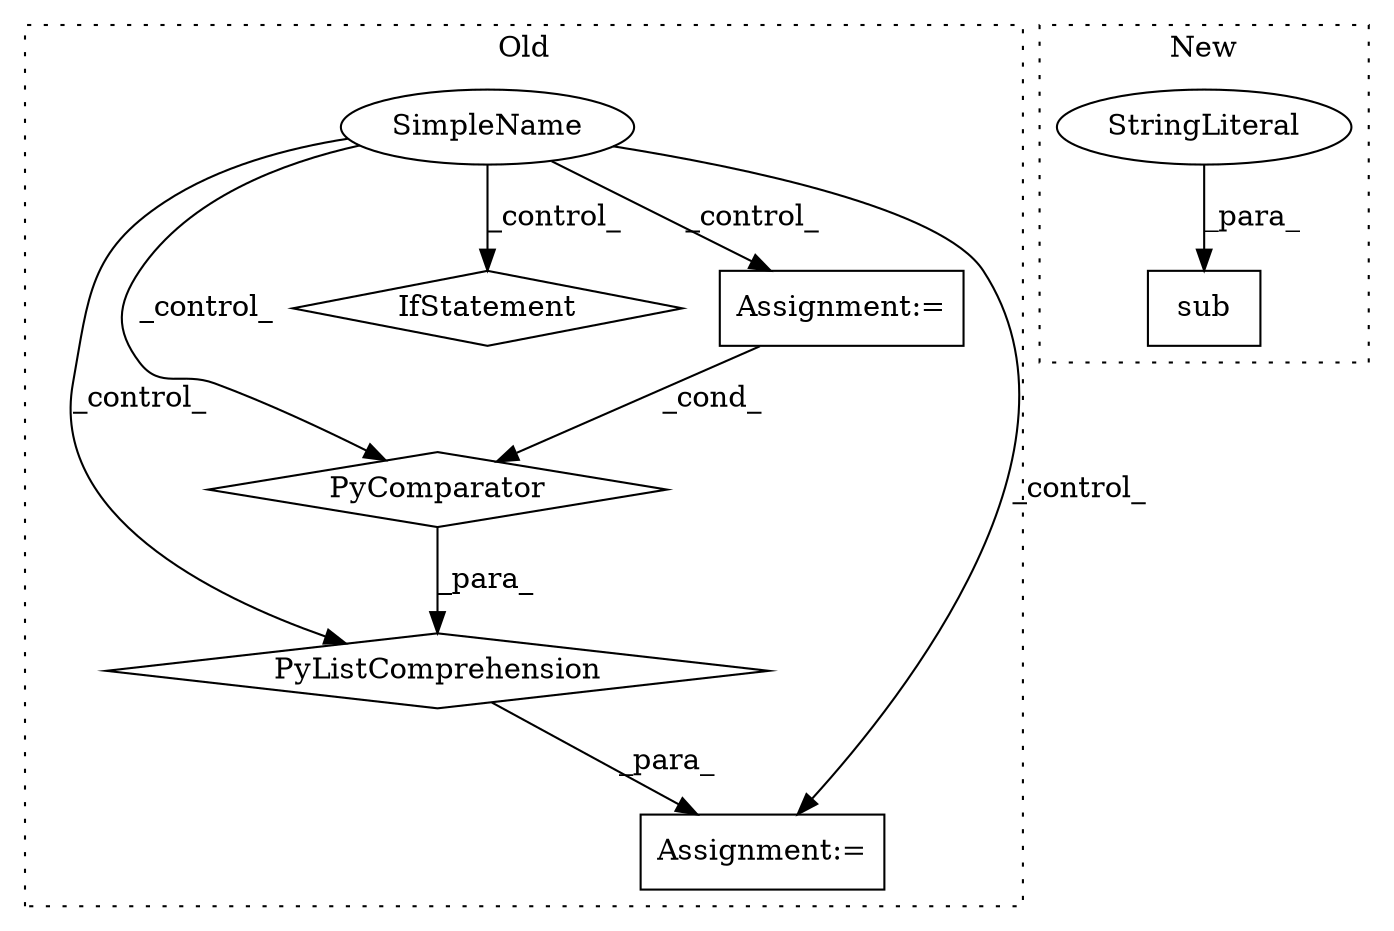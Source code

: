 digraph G {
subgraph cluster0 {
1 [label="PyListComprehension" a="109" s="930" l="151" shape="diamond"];
3 [label="SimpleName" a="42" s="" l="" shape="ellipse"];
4 [label="PyComparator" a="113" s="1037" l="36" shape="diamond"];
5 [label="IfStatement" a="25" s="1037" l="36" shape="diamond"];
6 [label="Assignment:=" a="7" s="1037" l="36" shape="box"];
7 [label="Assignment:=" a="7" s="914" l="16" shape="box"];
label = "Old";
style="dotted";
}
subgraph cluster1 {
2 [label="sub" a="32" s="671,730" l="4,1" shape="box"];
8 [label="StringLiteral" a="45" s="689" l="23" shape="ellipse"];
label = "New";
style="dotted";
}
1 -> 7 [label="_para_"];
3 -> 6 [label="_control_"];
3 -> 1 [label="_control_"];
3 -> 4 [label="_control_"];
3 -> 5 [label="_control_"];
3 -> 7 [label="_control_"];
4 -> 1 [label="_para_"];
6 -> 4 [label="_cond_"];
8 -> 2 [label="_para_"];
}